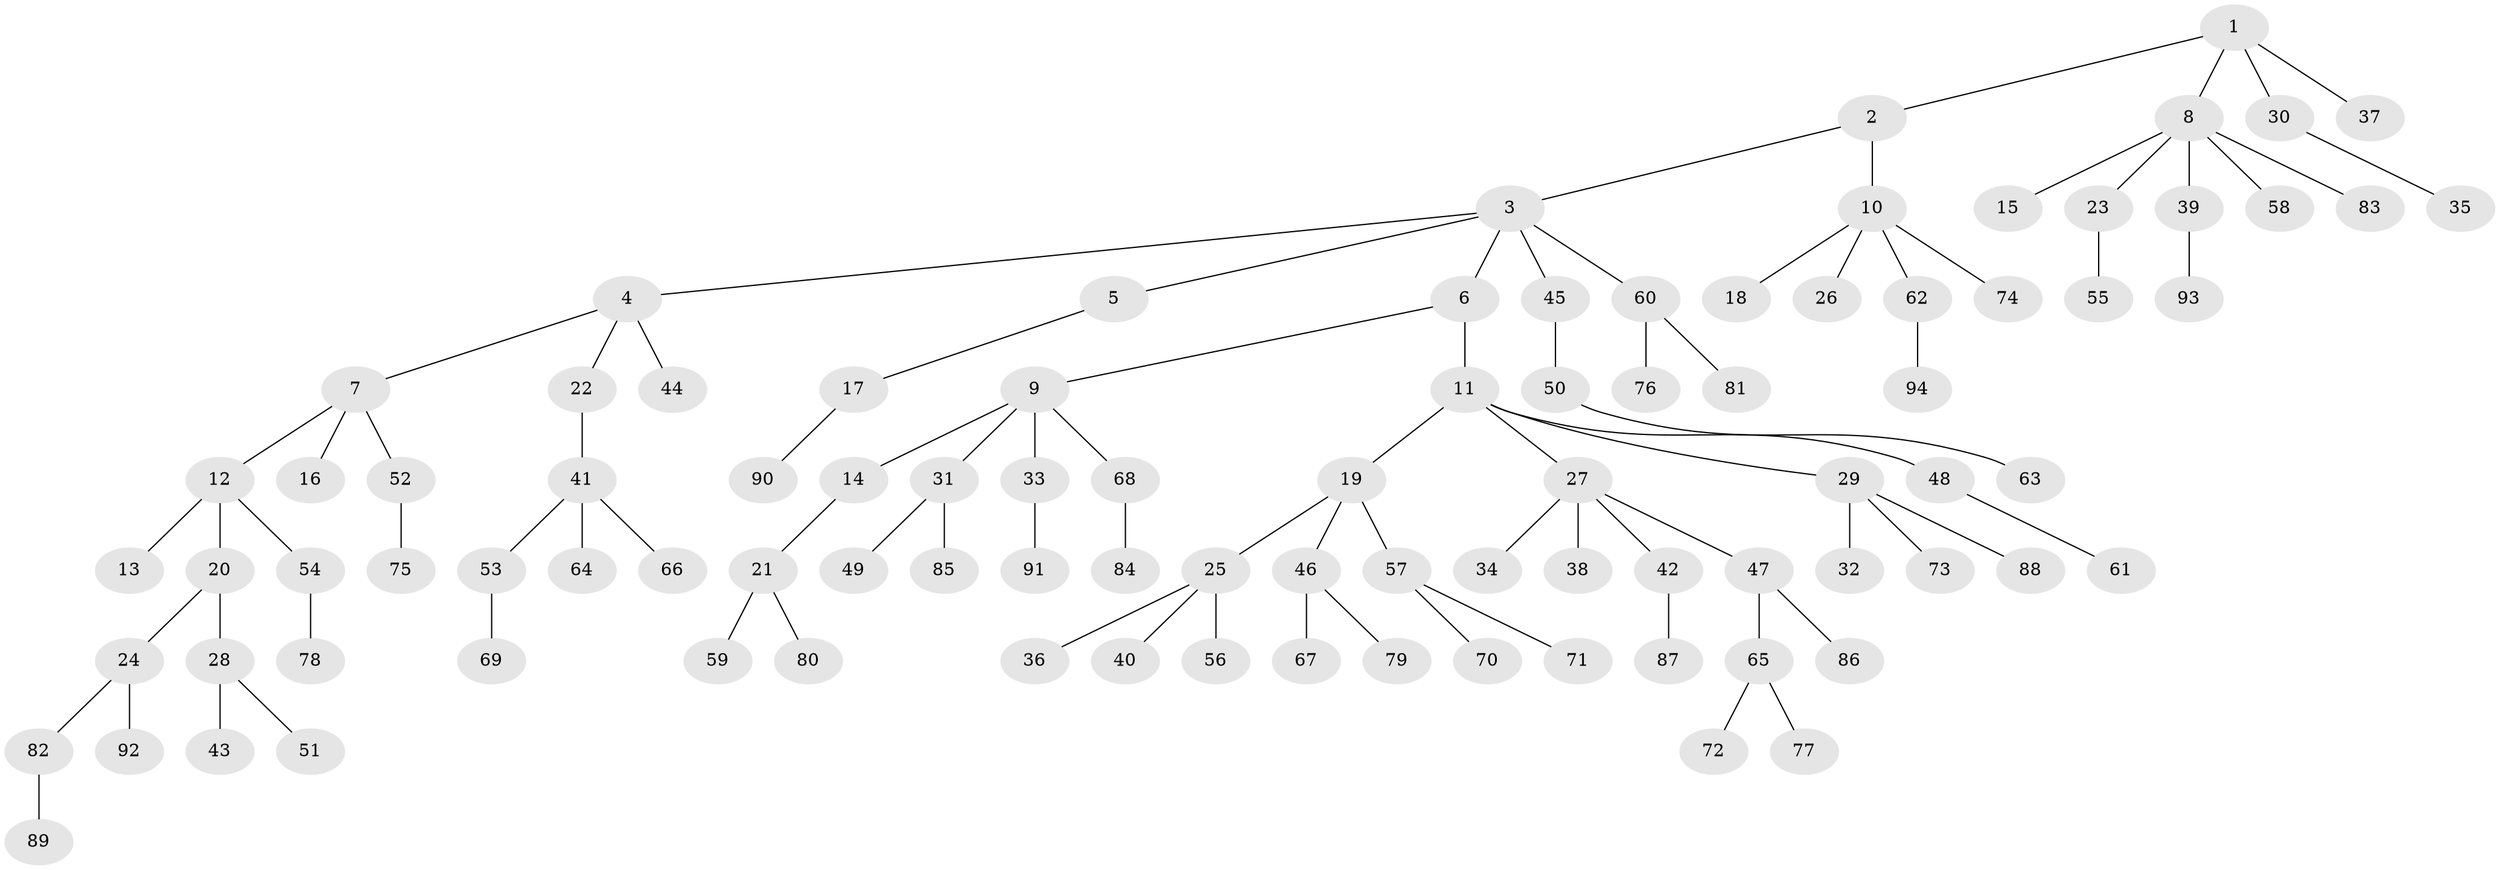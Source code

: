 // Generated by graph-tools (version 1.1) at 2025/15/03/09/25 04:15:33]
// undirected, 94 vertices, 93 edges
graph export_dot {
graph [start="1"]
  node [color=gray90,style=filled];
  1;
  2;
  3;
  4;
  5;
  6;
  7;
  8;
  9;
  10;
  11;
  12;
  13;
  14;
  15;
  16;
  17;
  18;
  19;
  20;
  21;
  22;
  23;
  24;
  25;
  26;
  27;
  28;
  29;
  30;
  31;
  32;
  33;
  34;
  35;
  36;
  37;
  38;
  39;
  40;
  41;
  42;
  43;
  44;
  45;
  46;
  47;
  48;
  49;
  50;
  51;
  52;
  53;
  54;
  55;
  56;
  57;
  58;
  59;
  60;
  61;
  62;
  63;
  64;
  65;
  66;
  67;
  68;
  69;
  70;
  71;
  72;
  73;
  74;
  75;
  76;
  77;
  78;
  79;
  80;
  81;
  82;
  83;
  84;
  85;
  86;
  87;
  88;
  89;
  90;
  91;
  92;
  93;
  94;
  1 -- 2;
  1 -- 8;
  1 -- 30;
  1 -- 37;
  2 -- 3;
  2 -- 10;
  3 -- 4;
  3 -- 5;
  3 -- 6;
  3 -- 45;
  3 -- 60;
  4 -- 7;
  4 -- 22;
  4 -- 44;
  5 -- 17;
  6 -- 9;
  6 -- 11;
  7 -- 12;
  7 -- 16;
  7 -- 52;
  8 -- 15;
  8 -- 23;
  8 -- 39;
  8 -- 58;
  8 -- 83;
  9 -- 14;
  9 -- 31;
  9 -- 33;
  9 -- 68;
  10 -- 18;
  10 -- 26;
  10 -- 62;
  10 -- 74;
  11 -- 19;
  11 -- 27;
  11 -- 29;
  11 -- 48;
  12 -- 13;
  12 -- 20;
  12 -- 54;
  14 -- 21;
  17 -- 90;
  19 -- 25;
  19 -- 46;
  19 -- 57;
  20 -- 24;
  20 -- 28;
  21 -- 59;
  21 -- 80;
  22 -- 41;
  23 -- 55;
  24 -- 82;
  24 -- 92;
  25 -- 36;
  25 -- 40;
  25 -- 56;
  27 -- 34;
  27 -- 38;
  27 -- 42;
  27 -- 47;
  28 -- 43;
  28 -- 51;
  29 -- 32;
  29 -- 73;
  29 -- 88;
  30 -- 35;
  31 -- 49;
  31 -- 85;
  33 -- 91;
  39 -- 93;
  41 -- 53;
  41 -- 64;
  41 -- 66;
  42 -- 87;
  45 -- 50;
  46 -- 67;
  46 -- 79;
  47 -- 65;
  47 -- 86;
  48 -- 61;
  50 -- 63;
  52 -- 75;
  53 -- 69;
  54 -- 78;
  57 -- 70;
  57 -- 71;
  60 -- 76;
  60 -- 81;
  62 -- 94;
  65 -- 72;
  65 -- 77;
  68 -- 84;
  82 -- 89;
}
